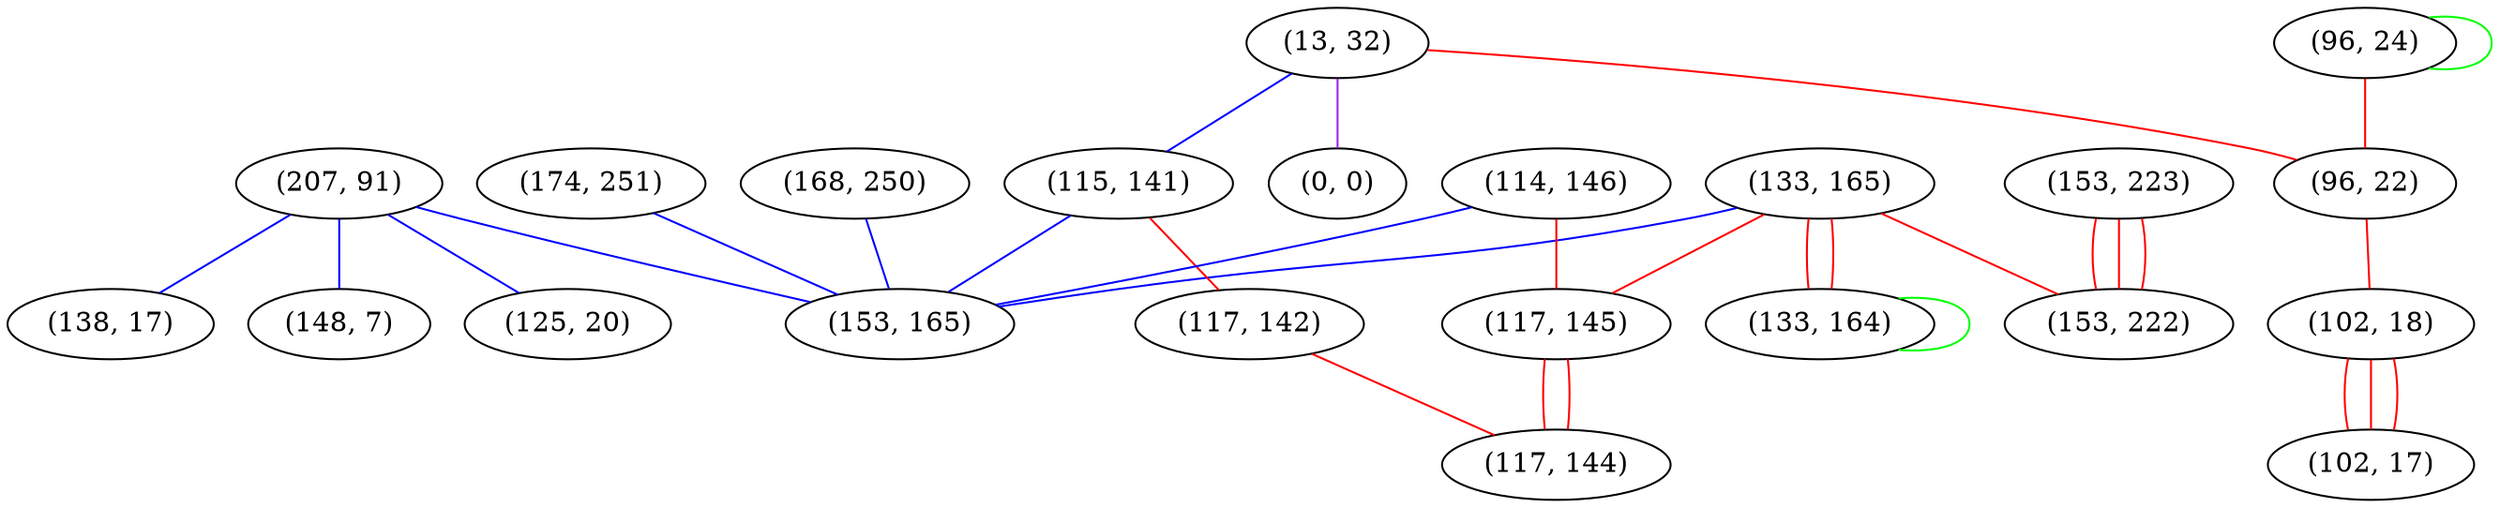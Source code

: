 graph "" {
"(207, 91)";
"(133, 165)";
"(138, 17)";
"(96, 24)";
"(148, 7)";
"(168, 250)";
"(13, 32)";
"(96, 22)";
"(133, 164)";
"(102, 18)";
"(174, 251)";
"(115, 141)";
"(0, 0)";
"(153, 223)";
"(125, 20)";
"(114, 146)";
"(117, 145)";
"(117, 142)";
"(153, 222)";
"(153, 165)";
"(117, 144)";
"(102, 17)";
"(207, 91)" -- "(153, 165)"  [color=blue, key=0, weight=3];
"(207, 91)" -- "(125, 20)"  [color=blue, key=0, weight=3];
"(207, 91)" -- "(148, 7)"  [color=blue, key=0, weight=3];
"(207, 91)" -- "(138, 17)"  [color=blue, key=0, weight=3];
"(133, 165)" -- "(117, 145)"  [color=red, key=0, weight=1];
"(133, 165)" -- "(133, 164)"  [color=red, key=0, weight=1];
"(133, 165)" -- "(133, 164)"  [color=red, key=1, weight=1];
"(133, 165)" -- "(153, 222)"  [color=red, key=0, weight=1];
"(133, 165)" -- "(153, 165)"  [color=blue, key=0, weight=3];
"(96, 24)" -- "(96, 22)"  [color=red, key=0, weight=1];
"(96, 24)" -- "(96, 24)"  [color=green, key=0, weight=2];
"(168, 250)" -- "(153, 165)"  [color=blue, key=0, weight=3];
"(13, 32)" -- "(96, 22)"  [color=red, key=0, weight=1];
"(13, 32)" -- "(0, 0)"  [color=purple, key=0, weight=4];
"(13, 32)" -- "(115, 141)"  [color=blue, key=0, weight=3];
"(96, 22)" -- "(102, 18)"  [color=red, key=0, weight=1];
"(133, 164)" -- "(133, 164)"  [color=green, key=0, weight=2];
"(102, 18)" -- "(102, 17)"  [color=red, key=0, weight=1];
"(102, 18)" -- "(102, 17)"  [color=red, key=1, weight=1];
"(102, 18)" -- "(102, 17)"  [color=red, key=2, weight=1];
"(174, 251)" -- "(153, 165)"  [color=blue, key=0, weight=3];
"(115, 141)" -- "(117, 142)"  [color=red, key=0, weight=1];
"(115, 141)" -- "(153, 165)"  [color=blue, key=0, weight=3];
"(153, 223)" -- "(153, 222)"  [color=red, key=0, weight=1];
"(153, 223)" -- "(153, 222)"  [color=red, key=1, weight=1];
"(153, 223)" -- "(153, 222)"  [color=red, key=2, weight=1];
"(114, 146)" -- "(117, 145)"  [color=red, key=0, weight=1];
"(114, 146)" -- "(153, 165)"  [color=blue, key=0, weight=3];
"(117, 145)" -- "(117, 144)"  [color=red, key=0, weight=1];
"(117, 145)" -- "(117, 144)"  [color=red, key=1, weight=1];
"(117, 142)" -- "(117, 144)"  [color=red, key=0, weight=1];
}
